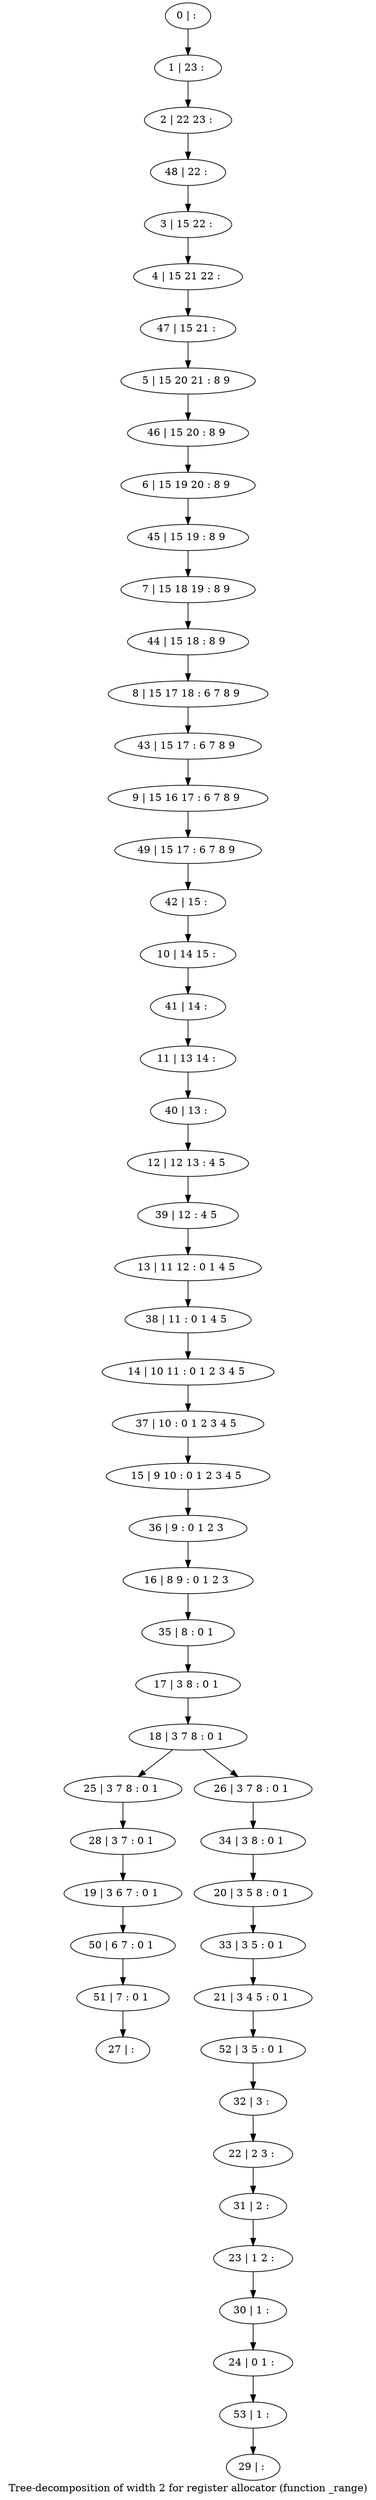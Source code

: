 digraph G {
graph [label="Tree-decomposition of width 2 for register allocator (function _range)"]
0[label="0 | : "];
1[label="1 | 23 : "];
2[label="2 | 22 23 : "];
3[label="3 | 15 22 : "];
4[label="4 | 15 21 22 : "];
5[label="5 | 15 20 21 : 8 9 "];
6[label="6 | 15 19 20 : 8 9 "];
7[label="7 | 15 18 19 : 8 9 "];
8[label="8 | 15 17 18 : 6 7 8 9 "];
9[label="9 | 15 16 17 : 6 7 8 9 "];
10[label="10 | 14 15 : "];
11[label="11 | 13 14 : "];
12[label="12 | 12 13 : 4 5 "];
13[label="13 | 11 12 : 0 1 4 5 "];
14[label="14 | 10 11 : 0 1 2 3 4 5 "];
15[label="15 | 9 10 : 0 1 2 3 4 5 "];
16[label="16 | 8 9 : 0 1 2 3 "];
17[label="17 | 3 8 : 0 1 "];
18[label="18 | 3 7 8 : 0 1 "];
19[label="19 | 3 6 7 : 0 1 "];
20[label="20 | 3 5 8 : 0 1 "];
21[label="21 | 3 4 5 : 0 1 "];
22[label="22 | 2 3 : "];
23[label="23 | 1 2 : "];
24[label="24 | 0 1 : "];
25[label="25 | 3 7 8 : 0 1 "];
26[label="26 | 3 7 8 : 0 1 "];
27[label="27 | : "];
28[label="28 | 3 7 : 0 1 "];
29[label="29 | : "];
30[label="30 | 1 : "];
31[label="31 | 2 : "];
32[label="32 | 3 : "];
33[label="33 | 3 5 : 0 1 "];
34[label="34 | 3 8 : 0 1 "];
35[label="35 | 8 : 0 1 "];
36[label="36 | 9 : 0 1 2 3 "];
37[label="37 | 10 : 0 1 2 3 4 5 "];
38[label="38 | 11 : 0 1 4 5 "];
39[label="39 | 12 : 4 5 "];
40[label="40 | 13 : "];
41[label="41 | 14 : "];
42[label="42 | 15 : "];
43[label="43 | 15 17 : 6 7 8 9 "];
44[label="44 | 15 18 : 8 9 "];
45[label="45 | 15 19 : 8 9 "];
46[label="46 | 15 20 : 8 9 "];
47[label="47 | 15 21 : "];
48[label="48 | 22 : "];
49[label="49 | 15 17 : 6 7 8 9 "];
50[label="50 | 6 7 : 0 1 "];
51[label="51 | 7 : 0 1 "];
52[label="52 | 3 5 : 0 1 "];
53[label="53 | 1 : "];
0->1 ;
1->2 ;
3->4 ;
17->18 ;
18->25 ;
18->26 ;
28->19 ;
25->28 ;
30->24 ;
23->30 ;
31->23 ;
22->31 ;
32->22 ;
33->21 ;
20->33 ;
34->20 ;
26->34 ;
35->17 ;
16->35 ;
36->16 ;
15->36 ;
37->15 ;
14->37 ;
38->14 ;
13->38 ;
39->13 ;
12->39 ;
40->12 ;
11->40 ;
41->11 ;
10->41 ;
42->10 ;
43->9 ;
8->43 ;
44->8 ;
7->44 ;
45->7 ;
6->45 ;
46->6 ;
5->46 ;
47->5 ;
4->47 ;
48->3 ;
2->48 ;
49->42 ;
9->49 ;
19->50 ;
51->27 ;
50->51 ;
52->32 ;
21->52 ;
53->29 ;
24->53 ;
}
